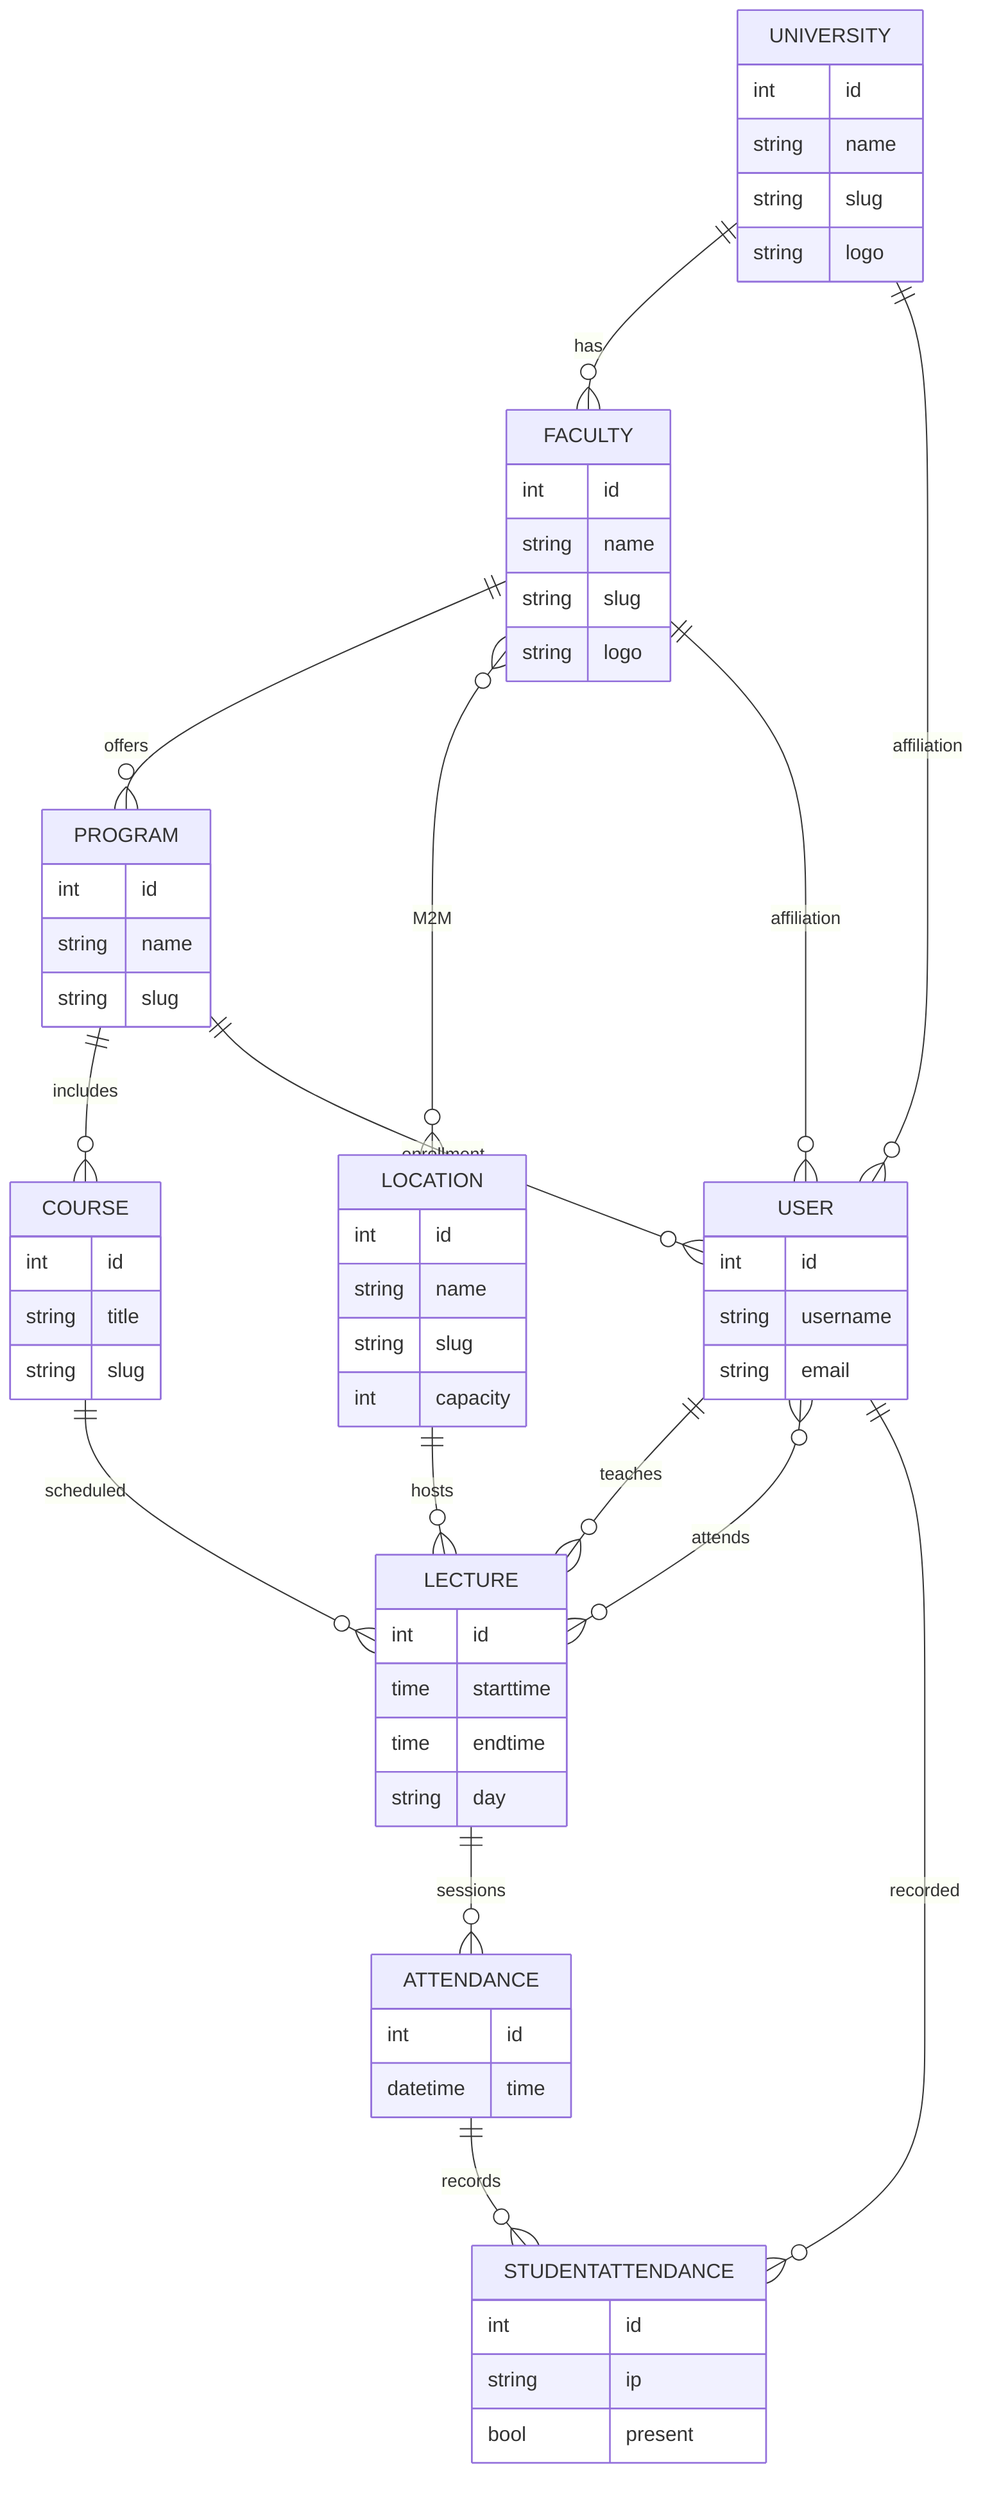 %% Mermaid ER diagram for Edu-Track
%% Generate with: npx @mermaid-js/mermaid-cli -i docs/erd.mmd -o docs/erd.png

erDiagram
    UNIVERSITY ||--o{ FACULTY : has
    FACULTY ||--o{ PROGRAM : offers
    PROGRAM ||--o{ COURSE : includes
    FACULTY }o--o{ LOCATION : M2M
    COURSE ||--o{ LECTURE : scheduled
    LOCATION ||--o{ LECTURE : hosts
    USER ||--o{ LECTURE : teaches
    USER }o--o{ LECTURE : attends
    LECTURE ||--o{ ATTENDANCE : sessions
    ATTENDANCE ||--o{ STUDENTATTENDANCE : records
    USER ||--o{ STUDENTATTENDANCE : recorded
    UNIVERSITY ||--o{ USER : affiliation
    FACULTY ||--o{ USER : affiliation
    PROGRAM ||--o{ USER : enrollment

    UNIVERSITY {
        int id
        string name
        string slug
        string logo
    }
    FACULTY {
        int id
        string name
        string slug
        string logo
    }
    PROGRAM {
        int id
        string name
        string slug
    }
    COURSE {
        int id
        string title
        string slug
    }
    LOCATION {
        int id
        string name
        string slug
        int capacity
    }
    USER {
        int id
        string username
        string email
    }
    LECTURE {
        int id
        time starttime
        time endtime
        string day
    }
    ATTENDANCE {
        int id
        datetime time
    }
    STUDENTATTENDANCE {
        int id
        string ip
        bool present
    }